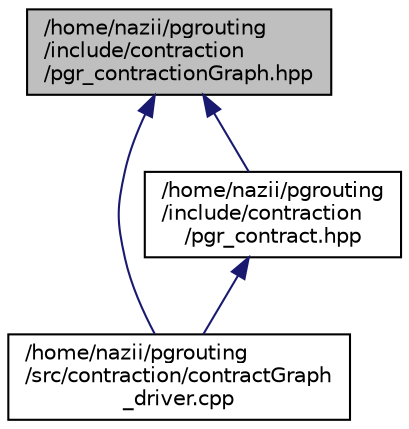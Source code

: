 digraph "/home/nazii/pgrouting/include/contraction/pgr_contractionGraph.hpp"
{
  edge [fontname="Helvetica",fontsize="10",labelfontname="Helvetica",labelfontsize="10"];
  node [fontname="Helvetica",fontsize="10",shape=record];
  Node33 [label="/home/nazii/pgrouting\l/include/contraction\l/pgr_contractionGraph.hpp",height=0.2,width=0.4,color="black", fillcolor="grey75", style="filled", fontcolor="black"];
  Node33 -> Node34 [dir="back",color="midnightblue",fontsize="10",style="solid",fontname="Helvetica"];
  Node34 [label="/home/nazii/pgrouting\l/src/contraction/contractGraph\l_driver.cpp",height=0.2,width=0.4,color="black", fillcolor="white", style="filled",URL="$contractGraph__driver_8cpp.html"];
  Node33 -> Node35 [dir="back",color="midnightblue",fontsize="10",style="solid",fontname="Helvetica"];
  Node35 [label="/home/nazii/pgrouting\l/include/contraction\l/pgr_contract.hpp",height=0.2,width=0.4,color="black", fillcolor="white", style="filled",URL="$pgr__contract_8hpp.html"];
  Node35 -> Node34 [dir="back",color="midnightblue",fontsize="10",style="solid",fontname="Helvetica"];
}
